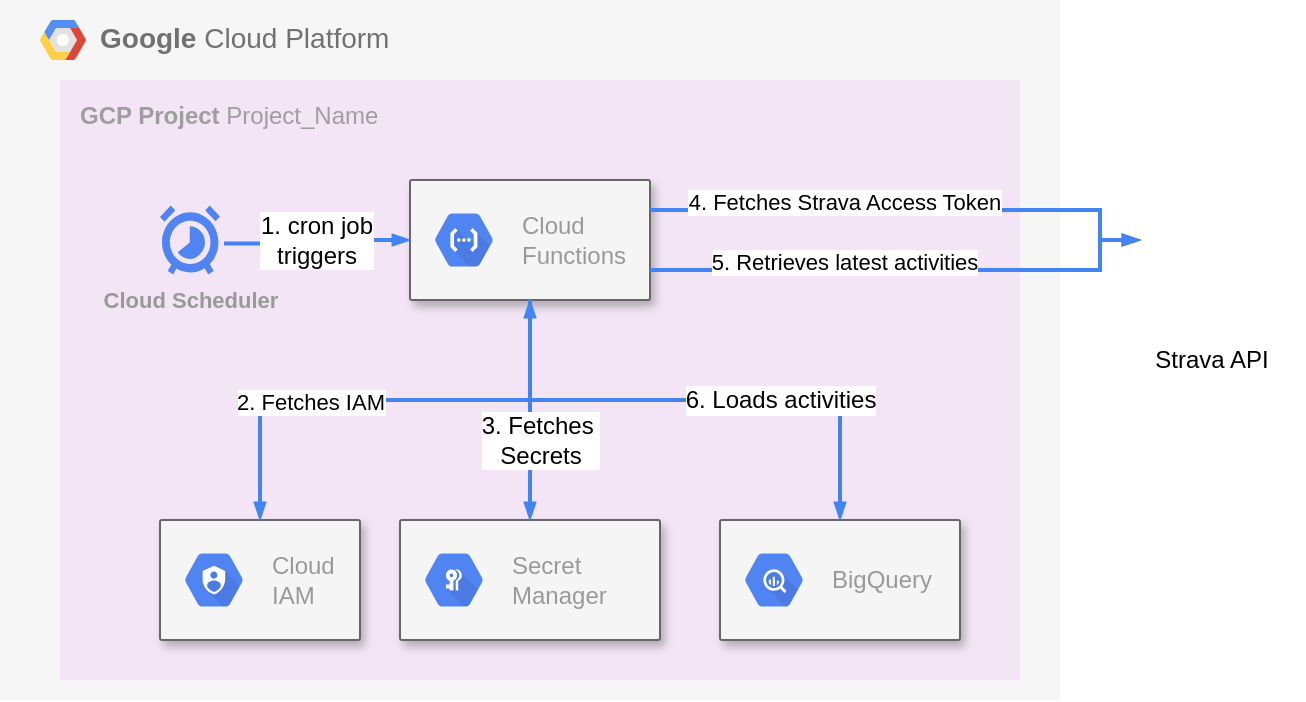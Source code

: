 <mxfile version="14.2.4" type="embed">
    <diagram id="_xtL82eiIA6Ir4Lrgl7e" name="Page-1">
        <mxGraphModel dx="1374" dy="790" grid="1" gridSize="10" guides="1" tooltips="1" connect="1" arrows="1" fold="1" page="1" pageScale="1" pageWidth="1169" pageHeight="827" math="0" shadow="0">
            <root>
                <mxCell id="0"/>
                <mxCell id="1" parent="0"/>
                <mxCell id="10" value="&lt;b&gt;Google &lt;/b&gt;Cloud Platform" style="fillColor=#F6F6F6;strokeColor=none;shadow=0;gradientColor=none;fontSize=14;align=left;spacing=10;fontColor=#717171;9E9E9E;verticalAlign=top;spacingTop=-4;fontStyle=0;spacingLeft=40;html=1;container=0;" vertex="1" parent="1">
                    <mxGeometry x="200" y="200" width="530" height="350" as="geometry"/>
                </mxCell>
                <mxCell id="11" value="" style="shape=mxgraph.gcp2.google_cloud_platform;fillColor=#F6F6F6;strokeColor=none;shadow=0;gradientColor=none;" vertex="1" parent="1">
                    <mxGeometry x="220" y="210" width="23" height="20" as="geometry">
                        <mxPoint x="20" y="10" as="offset"/>
                    </mxGeometry>
                </mxCell>
                <mxCell id="12" value="&lt;b&gt;GCP Project &lt;/b&gt;Project_Name" style="points=[[0,0,0],[0.25,0,0],[0.5,0,0],[0.75,0,0],[1,0,0],[1,0.25,0],[1,0.5,0],[1,0.75,0],[1,1,0],[0.75,1,0],[0.5,1,0],[0.25,1,0],[0,1,0],[0,0.75,0],[0,0.5,0],[0,0.25,0]];rounded=1;absoluteArcSize=1;arcSize=2;html=1;strokeColor=none;gradientColor=none;shadow=0;dashed=0;fontSize=12;fontColor=#9E9E9E;align=left;verticalAlign=top;spacing=10;spacingTop=-4;fillColor=#F3E5F5;" vertex="1" parent="1">
                    <mxGeometry x="230" y="240" width="480" height="300" as="geometry"/>
                </mxCell>
                <mxCell id="13" value="Cloud Scheduler" style="html=1;fillColor=#5184F3;strokeColor=none;verticalAlign=top;labelPosition=center;verticalLabelPosition=bottom;align=center;fontSize=11;fontStyle=1;fontColor=#999999;shape=mxgraph.gcp2.cloud_scheduler" vertex="1" parent="1">
                    <mxGeometry x="280" y="302.75" width="30" height="34.5" as="geometry"/>
                </mxCell>
                <mxCell id="14" value="" style="strokeColor=#666666;shadow=1;strokeWidth=1;rounded=1;absoluteArcSize=1;arcSize=2;fillColor=#f5f5f5;fontColor=#333333;" vertex="1" parent="1">
                    <mxGeometry x="405" y="290" width="120" height="60" as="geometry"/>
                </mxCell>
                <mxCell id="15" value="Cloud&#10;Functions" style="dashed=0;connectable=0;html=1;fillColor=#5184F3;strokeColor=none;shape=mxgraph.gcp2.hexIcon;prIcon=cloud_functions;part=1;labelPosition=right;verticalLabelPosition=middle;align=left;verticalAlign=middle;spacingLeft=5;fontColor=#999999;fontSize=12;" vertex="1" parent="14">
                    <mxGeometry y="0.5" width="44" height="39" relative="1" as="geometry">
                        <mxPoint x="5" y="-19.5" as="offset"/>
                    </mxGeometry>
                </mxCell>
                <mxCell id="16" value="" style="strokeColor=#666666;shadow=1;strokeWidth=1;rounded=1;absoluteArcSize=1;arcSize=2;fillColor=#f5f5f5;fontColor=#333333;" vertex="1" parent="1">
                    <mxGeometry x="400" y="460" width="130" height="60" as="geometry"/>
                </mxCell>
                <mxCell id="17" value="Secret&amp;nbsp;&lt;br&gt;Manager" style="dashed=0;connectable=0;html=1;fillColor=#5184F3;strokeColor=none;shape=mxgraph.gcp2.hexIcon;prIcon=security_key_enforcement;part=1;labelPosition=right;verticalLabelPosition=middle;align=left;verticalAlign=middle;spacingLeft=5;fontColor=#999999;fontSize=12;" vertex="1" parent="16">
                    <mxGeometry y="0.5" width="44" height="39" relative="1" as="geometry">
                        <mxPoint x="5" y="-19.5" as="offset"/>
                    </mxGeometry>
                </mxCell>
                <mxCell id="18" value="" style="strokeColor=#666666;shadow=1;strokeWidth=1;rounded=1;absoluteArcSize=1;arcSize=2;fillColor=#f5f5f5;fontColor=#333333;" vertex="1" parent="1">
                    <mxGeometry x="280" y="460" width="100" height="60" as="geometry"/>
                </mxCell>
                <mxCell id="19" value="Cloud&#10;IAM" style="dashed=0;connectable=0;html=1;fillColor=#5184F3;strokeColor=none;shape=mxgraph.gcp2.hexIcon;prIcon=cloud_iam;part=1;labelPosition=right;verticalLabelPosition=middle;align=left;verticalAlign=middle;spacingLeft=5;fontColor=#999999;fontSize=12;" vertex="1" parent="18">
                    <mxGeometry y="0.5" width="44" height="39" relative="1" as="geometry">
                        <mxPoint x="5" y="-19.5" as="offset"/>
                    </mxGeometry>
                </mxCell>
                <mxCell id="20" value="" style="strokeColor=#666666;shadow=1;strokeWidth=1;rounded=1;absoluteArcSize=1;arcSize=2;fillColor=#f5f5f5;fontColor=#333333;" vertex="1" parent="1">
                    <mxGeometry x="560" y="460" width="120" height="60" as="geometry"/>
                </mxCell>
                <mxCell id="21" value="BigQuery" style="dashed=0;connectable=0;html=1;fillColor=#5184F3;strokeColor=none;shape=mxgraph.gcp2.hexIcon;prIcon=bigquery;part=1;labelPosition=right;verticalLabelPosition=middle;align=left;verticalAlign=middle;spacingLeft=5;fontColor=#999999;fontSize=12;" vertex="1" parent="20">
                    <mxGeometry y="0.5" width="44" height="39" relative="1" as="geometry">
                        <mxPoint x="5" y="-19.5" as="offset"/>
                    </mxGeometry>
                </mxCell>
                <mxCell id="23" value="1. cron job&lt;br&gt;triggers" style="edgeStyle=orthogonalEdgeStyle;fontSize=12;html=1;endArrow=blockThin;endFill=1;rounded=0;strokeWidth=2;endSize=4;startSize=4;dashed=0;strokeColor=#4284F3;exitX=1.067;exitY=0.551;exitDx=0;exitDy=0;exitPerimeter=0;entryX=0;entryY=0.5;entryDx=0;entryDy=0;" edge="1" parent="1" source="13" target="14">
                    <mxGeometry width="100" relative="1" as="geometry">
                        <mxPoint x="340" y="323.75" as="sourcePoint"/>
                        <mxPoint x="440" y="323.75" as="targetPoint"/>
                    </mxGeometry>
                </mxCell>
                <mxCell id="24" value="" style="edgeStyle=orthogonalEdgeStyle;fontSize=12;html=1;endArrow=blockThin;endFill=1;rounded=0;strokeWidth=2;endSize=4;startSize=4;dashed=0;strokeColor=#4284F3;entryX=0.5;entryY=0;entryDx=0;entryDy=0;exitX=0.5;exitY=1;exitDx=0;exitDy=0;startArrow=blockThin;startFill=1;" edge="1" parent="1" source="14" target="18">
                    <mxGeometry width="100" relative="1" as="geometry">
                        <mxPoint x="440" y="370" as="sourcePoint"/>
                        <mxPoint x="540" y="370" as="targetPoint"/>
                        <Array as="points">
                            <mxPoint x="465" y="400"/>
                            <mxPoint x="330" y="400"/>
                        </Array>
                    </mxGeometry>
                </mxCell>
                <mxCell id="27" value="2. Fetches IAM" style="edgeLabel;html=1;align=center;verticalAlign=middle;resizable=0;points=[];" vertex="1" connectable="0" parent="24">
                    <mxGeometry x="0.31" y="1" relative="1" as="geometry">
                        <mxPoint as="offset"/>
                    </mxGeometry>
                </mxCell>
                <mxCell id="26" value="3. Fetches&amp;nbsp;&lt;br&gt;Secrets" style="edgeStyle=orthogonalEdgeStyle;fontSize=12;html=1;endArrow=blockThin;endFill=1;rounded=0;strokeWidth=2;endSize=4;startSize=4;dashed=0;strokeColor=#4284F3;exitX=0.5;exitY=1;exitDx=0;exitDy=0;entryX=0.5;entryY=0;entryDx=0;entryDy=0;" edge="1" parent="1" source="14" target="16">
                    <mxGeometry x="0.273" y="5" width="100" relative="1" as="geometry">
                        <mxPoint x="500" y="390" as="sourcePoint"/>
                        <mxPoint x="600" y="390" as="targetPoint"/>
                        <Array as="points">
                            <mxPoint x="465" y="420"/>
                            <mxPoint x="465" y="420"/>
                        </Array>
                        <mxPoint as="offset"/>
                    </mxGeometry>
                </mxCell>
                <mxCell id="28" value="" style="edgeStyle=orthogonalEdgeStyle;fontSize=12;html=1;endArrow=blockThin;endFill=1;rounded=0;strokeWidth=2;endSize=4;startSize=4;dashed=0;strokeColor=#4284F3;exitX=1;exitY=0.25;exitDx=0;exitDy=0;" edge="1" parent="1" source="14">
                    <mxGeometry width="100" relative="1" as="geometry">
                        <mxPoint x="550" y="370" as="sourcePoint"/>
                        <mxPoint x="770" y="320" as="targetPoint"/>
                        <Array as="points">
                            <mxPoint x="750" y="305"/>
                            <mxPoint x="750" y="320"/>
                        </Array>
                    </mxGeometry>
                </mxCell>
                <mxCell id="31" value="4. Fetches Strava Access Token" style="edgeLabel;html=1;align=center;verticalAlign=middle;resizable=0;points=[];" vertex="1" connectable="0" parent="28">
                    <mxGeometry x="-0.412" y="4" relative="1" as="geometry">
                        <mxPoint x="20" as="offset"/>
                    </mxGeometry>
                </mxCell>
                <mxCell id="30" value="Strava API" style="shape=image;imageAspect=0;aspect=fixed;verticalLabelPosition=bottom;verticalAlign=top;image=https://cdn4.iconfinder.com/data/icons/logos-and-brands/512/323_Strava_logo-512.png;" vertex="1" parent="1">
                    <mxGeometry x="760" y="274" width="92" height="92" as="geometry"/>
                </mxCell>
                <mxCell id="32" value="" style="edgeStyle=orthogonalEdgeStyle;fontSize=12;html=1;endArrow=blockThin;endFill=1;rounded=0;strokeWidth=2;endSize=4;startSize=4;dashed=0;strokeColor=#4284F3;exitX=1;exitY=0.75;exitDx=0;exitDy=0;" edge="1" parent="1" source="14">
                    <mxGeometry width="100" relative="1" as="geometry">
                        <mxPoint x="535" y="315" as="sourcePoint"/>
                        <mxPoint x="770" y="320" as="targetPoint"/>
                        <Array as="points">
                            <mxPoint x="750" y="335"/>
                            <mxPoint x="750" y="320"/>
                        </Array>
                    </mxGeometry>
                </mxCell>
                <mxCell id="33" value="5. Retrieves latest activities" style="edgeLabel;html=1;align=center;verticalAlign=middle;resizable=0;points=[];" vertex="1" connectable="0" parent="32">
                    <mxGeometry x="-0.412" y="4" relative="1" as="geometry">
                        <mxPoint x="20" as="offset"/>
                    </mxGeometry>
                </mxCell>
                <mxCell id="35" value="6. Loads activities" style="edgeStyle=orthogonalEdgeStyle;fontSize=12;html=1;endArrow=blockThin;endFill=1;rounded=0;strokeWidth=2;endSize=4;startSize=4;dashed=0;strokeColor=#4284F3;exitX=0.5;exitY=1;exitDx=0;exitDy=0;entryX=0.5;entryY=0;entryDx=0;entryDy=0;" edge="1" parent="1" source="14" target="20">
                    <mxGeometry x="0.321" width="100" relative="1" as="geometry">
                        <mxPoint x="540" y="390" as="sourcePoint"/>
                        <mxPoint x="640" y="390" as="targetPoint"/>
                        <Array as="points">
                            <mxPoint x="465" y="400"/>
                            <mxPoint x="620" y="400"/>
                        </Array>
                        <mxPoint as="offset"/>
                    </mxGeometry>
                </mxCell>
            </root>
        </mxGraphModel>
    </diagram>
</mxfile>